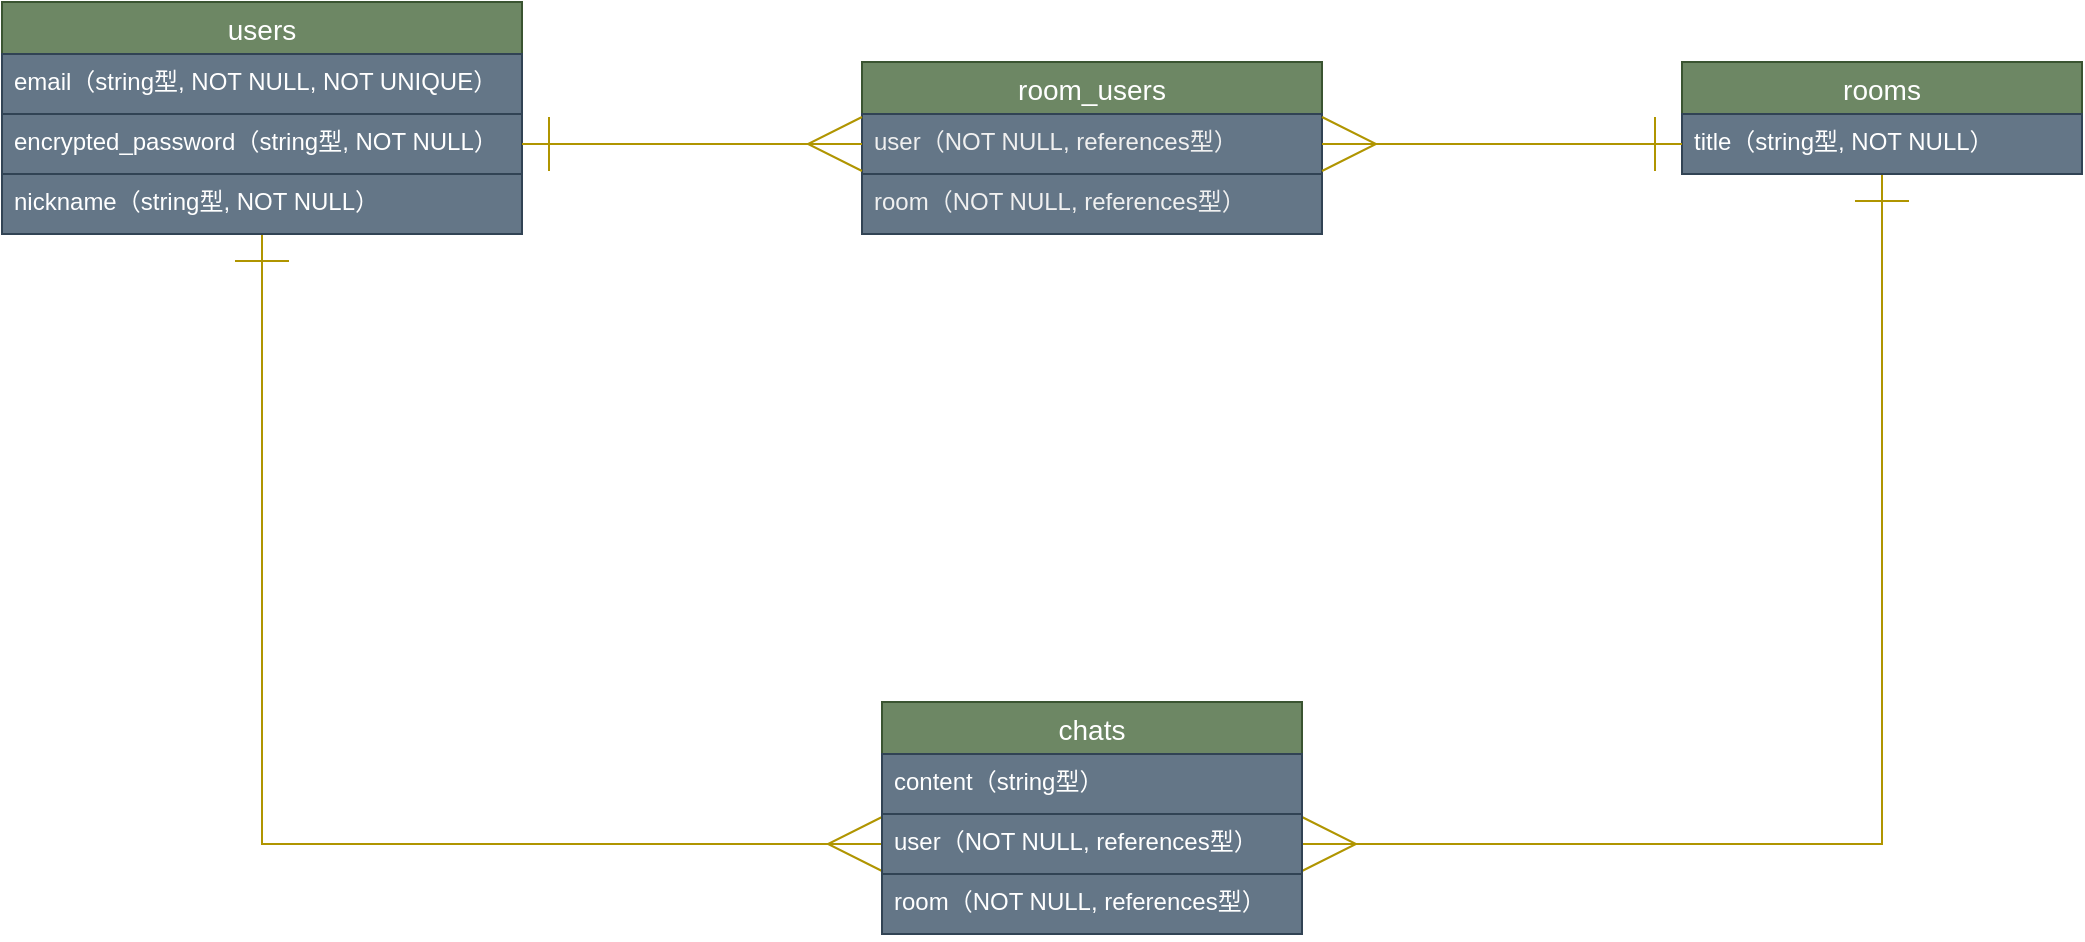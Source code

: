 <mxfile version="13.10.0" type="embed">
    <diagram id="tbHWm3kd5u07gbMa3eRZ" name="ページ1">
        <mxGraphModel dx="1016" dy="741" grid="1" gridSize="10" guides="1" tooltips="1" connect="1" arrows="1" fold="1" page="1" pageScale="1" pageWidth="827" pageHeight="1169" math="0" shadow="0">
            <root>
                <mxCell id="0"/>
                <mxCell id="1" parent="0"/>
                <mxCell id="2" style="edgeStyle=orthogonalEdgeStyle;rounded=0;orthogonalLoop=1;jettySize=auto;html=1;entryX=0;entryY=0.5;entryDx=0;entryDy=0;endArrow=ERmany;endFill=0;endSize=25;startArrow=ERone;startFill=0;startSize=25;fillColor=#e3c800;strokeColor=#B09500;" edge="1" parent="1" source="3" target="12">
                    <mxGeometry relative="1" as="geometry"/>
                </mxCell>
                <mxCell id="3" value="users" style="swimlane;fontStyle=0;childLayout=stackLayout;horizontal=1;startSize=26;horizontalStack=0;resizeParent=1;resizeParentMax=0;resizeLast=0;collapsible=1;marginBottom=0;align=center;fontSize=14;fillColor=#6d8764;strokeColor=#3A5431;fontColor=#ffffff;" vertex="1" parent="1">
                    <mxGeometry x="20" y="90" width="260" height="116" as="geometry"/>
                </mxCell>
                <mxCell id="4" value="email（string型, NOT NULL, NOT UNIQUE）" style="text;spacingLeft=4;spacingRight=4;overflow=hidden;rotatable=0;points=[[0,0.5],[1,0.5]];portConstraint=eastwest;fontSize=12;fillColor=#647687;strokeColor=#314354;fontColor=#ffffff;" vertex="1" parent="3">
                    <mxGeometry y="26" width="260" height="30" as="geometry"/>
                </mxCell>
                <mxCell id="5" value="encrypted_password（string型, NOT NULL）" style="text;strokeColor=#314354;fillColor=#647687;spacingLeft=4;spacingRight=4;overflow=hidden;rotatable=0;points=[[0,0.5],[1,0.5]];portConstraint=eastwest;fontSize=12;fontStyle=0;fontColor=#ffffff;" vertex="1" parent="3">
                    <mxGeometry y="56" width="260" height="30" as="geometry"/>
                </mxCell>
                <mxCell id="6" value="nickname（string型, NOT NULL）" style="text;strokeColor=#314354;fillColor=#647687;spacingLeft=4;spacingRight=4;overflow=hidden;rotatable=0;points=[[0,0.5],[1,0.5]];portConstraint=eastwest;fontSize=12;fontStyle=0;fontColor=#ffffff;" vertex="1" parent="3">
                    <mxGeometry y="86" width="260" height="30" as="geometry"/>
                </mxCell>
                <mxCell id="7" style="edgeStyle=orthogonalEdgeStyle;rounded=0;orthogonalLoop=1;jettySize=auto;html=1;entryX=1;entryY=0.5;entryDx=0;entryDy=0;endArrow=ERmany;endFill=0;endSize=25;startArrow=ERone;startFill=0;startSize=25;fillColor=#e3c800;strokeColor=#B09500;" edge="1" parent="1" source="8" target="12">
                    <mxGeometry relative="1" as="geometry"/>
                </mxCell>
                <mxCell id="8" value="rooms" style="swimlane;fontStyle=0;childLayout=stackLayout;horizontal=1;startSize=26;horizontalStack=0;resizeParent=1;resizeParentMax=0;resizeLast=0;collapsible=1;marginBottom=0;align=center;fontSize=14;fillColor=#6d8764;strokeColor=#3A5431;fontColor=#ffffff;" vertex="1" parent="1">
                    <mxGeometry x="860" y="120" width="200" height="56" as="geometry"/>
                </mxCell>
                <mxCell id="9" value="title（string型, NOT NULL）" style="text;strokeColor=#314354;fillColor=#647687;spacingLeft=4;spacingRight=4;overflow=hidden;rotatable=0;points=[[0,0.5],[1,0.5]];portConstraint=eastwest;fontSize=12;fontStyle=0;fontColor=#ffffff;" vertex="1" parent="8">
                    <mxGeometry y="26" width="200" height="30" as="geometry"/>
                </mxCell>
                <mxCell id="10" value="chats" style="swimlane;fontStyle=0;childLayout=stackLayout;horizontal=1;startSize=26;horizontalStack=0;resizeParent=1;resizeParentMax=0;resizeLast=0;collapsible=1;marginBottom=0;align=center;fontSize=14;fillColor=#6d8764;strokeColor=#3A5431;fontColor=#ffffff;" vertex="1" parent="1">
                    <mxGeometry x="460" y="440" width="210" height="116" as="geometry"/>
                </mxCell>
                <mxCell id="11" value="content（string型）" style="text;strokeColor=#314354;fillColor=#647687;spacingLeft=4;spacingRight=4;overflow=hidden;rotatable=0;points=[[0,0.5],[1,0.5]];portConstraint=eastwest;fontSize=12;fontStyle=0;fontColor=#ffffff;" vertex="1" parent="10">
                    <mxGeometry y="26" width="210" height="30" as="geometry"/>
                </mxCell>
                <mxCell id="12" value="user（NOT NULL, references型）" style="text;strokeColor=#314354;fillColor=#647687;spacingLeft=4;spacingRight=4;overflow=hidden;rotatable=0;points=[[0,0.5],[1,0.5]];portConstraint=eastwest;fontSize=12;fontStyle=0;fontColor=#ffffff;" vertex="1" parent="10">
                    <mxGeometry y="56" width="210" height="30" as="geometry"/>
                </mxCell>
                <mxCell id="13" value="room（NOT NULL, references型）" style="text;strokeColor=#314354;fillColor=#647687;spacingLeft=4;spacingRight=4;overflow=hidden;rotatable=0;points=[[0,0.5],[1,0.5]];portConstraint=eastwest;fontSize=12;fontStyle=0;fontColor=#ffffff;" vertex="1" parent="10">
                    <mxGeometry y="86" width="210" height="30" as="geometry"/>
                </mxCell>
                <mxCell id="14" value="room_users" style="swimlane;fontStyle=0;childLayout=stackLayout;horizontal=1;startSize=26;horizontalStack=0;resizeParent=1;resizeParentMax=0;resizeLast=0;collapsible=1;marginBottom=0;align=center;fontSize=14;fillColor=#6d8764;strokeColor=#3A5431;fontColor=#ffffff;" vertex="1" parent="1">
                    <mxGeometry x="450" y="120" width="230" height="86" as="geometry"/>
                </mxCell>
                <mxCell id="15" value="user（NOT NULL, references型）" style="text;strokeColor=#314354;fillColor=#647687;spacingLeft=4;spacingRight=4;overflow=hidden;rotatable=0;points=[[0,0.5],[1,0.5]];portConstraint=eastwest;fontSize=12;fontStyle=0;fontColor=#F0F0F0;" vertex="1" parent="14">
                    <mxGeometry y="26" width="230" height="30" as="geometry"/>
                </mxCell>
                <mxCell id="16" value="room（NOT NULL, references型）" style="text;strokeColor=#314354;fillColor=#647687;spacingLeft=4;spacingRight=4;overflow=hidden;rotatable=0;points=[[0,0.5],[1,0.5]];portConstraint=eastwest;fontSize=12;fontStyle=0;fontColor=#F0F0F0;" vertex="1" parent="14">
                    <mxGeometry y="56" width="230" height="30" as="geometry"/>
                </mxCell>
                <mxCell id="17" style="edgeStyle=orthogonalEdgeStyle;rounded=0;orthogonalLoop=1;jettySize=auto;html=1;entryX=0;entryY=0.5;entryDx=0;entryDy=0;endArrow=ERmany;endFill=0;endSize=25;startArrow=ERone;startFill=0;startSize=25;fillColor=#e3c800;strokeColor=#B09500;" edge="1" parent="1" source="5" target="15">
                    <mxGeometry relative="1" as="geometry"/>
                </mxCell>
                <mxCell id="18" style="edgeStyle=orthogonalEdgeStyle;rounded=0;orthogonalLoop=1;jettySize=auto;html=1;entryX=1;entryY=0.5;entryDx=0;entryDy=0;endArrow=ERmany;endFill=0;endSize=25;startArrow=ERone;startFill=0;startSize=25;fillColor=#e3c800;strokeColor=#B09500;" edge="1" parent="1" source="9" target="15">
                    <mxGeometry relative="1" as="geometry"/>
                </mxCell>
            </root>
        </mxGraphModel>
    </diagram>
</mxfile>